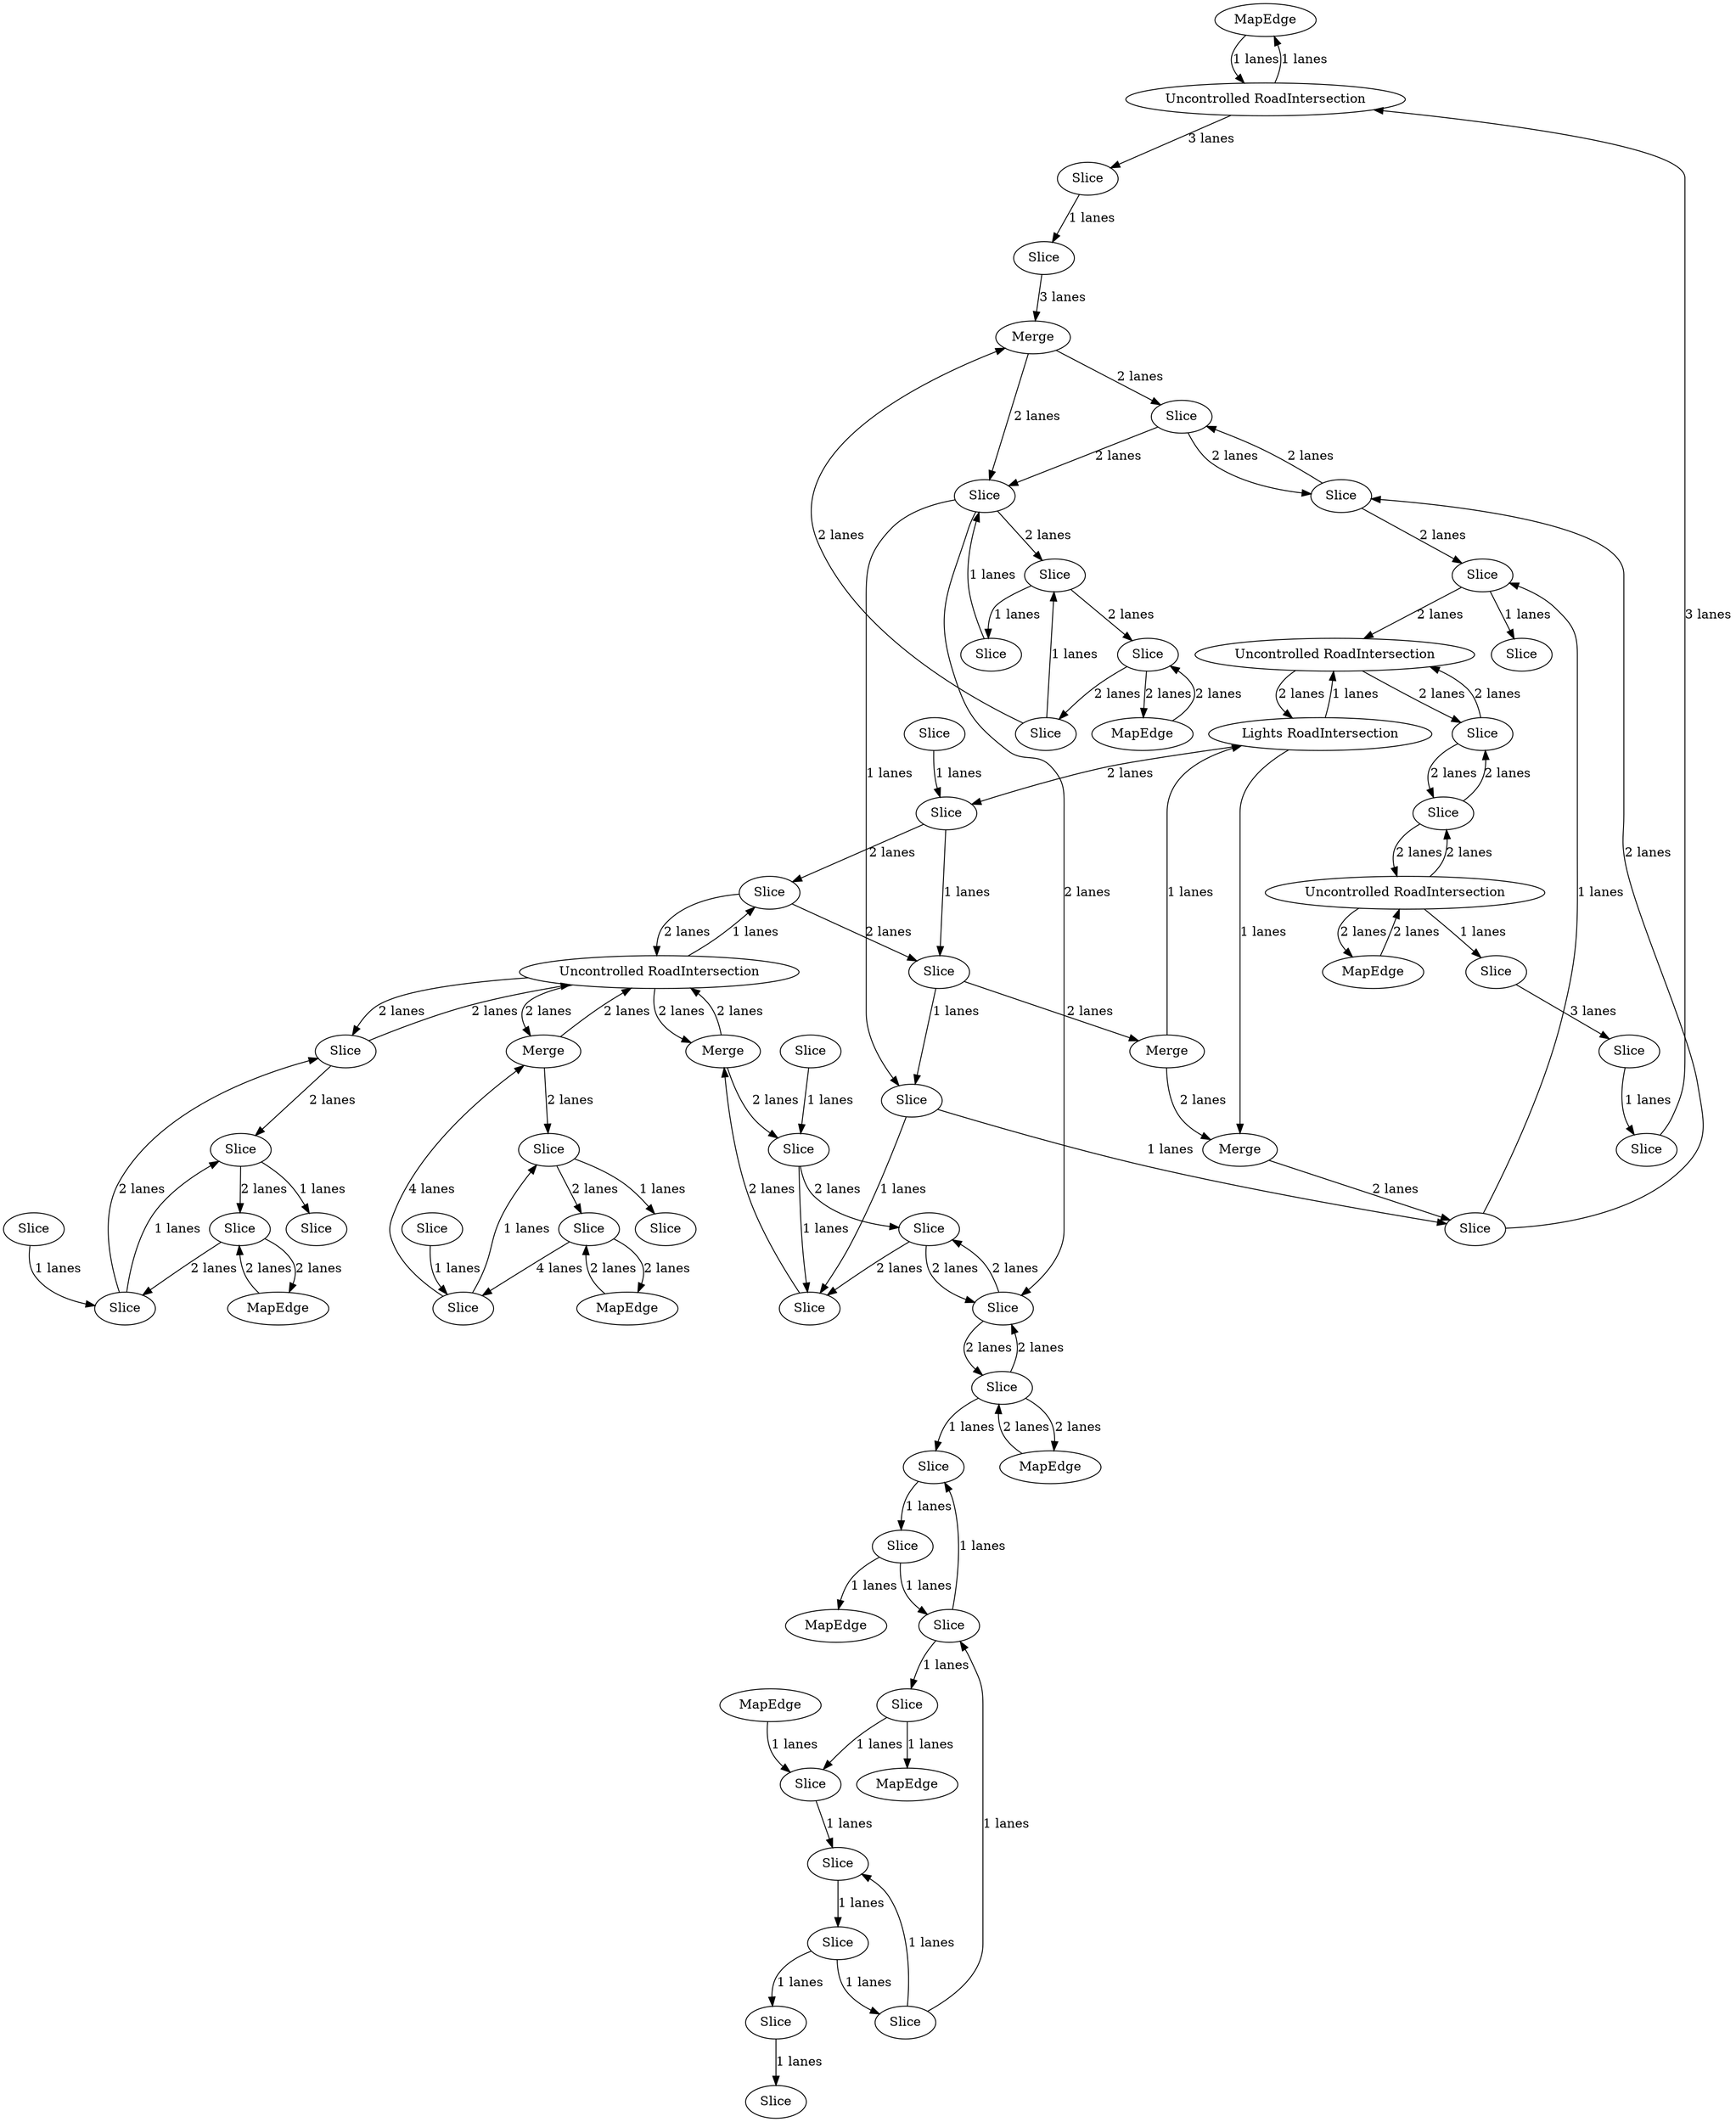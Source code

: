 digraph {
    0 [ label = "MapEdge" ]
    1 [ label = "Uncontrolled RoadIntersection" ]
    2 [ label = "Slice" ]
    3 [ label = "MapEdge" ]
    4 [ label = "Slice" ]
    5 [ label = "MapEdge" ]
    6 [ label = "Slice" ]
    7 [ label = "Slice" ]
    8 [ label = "MapEdge" ]
    9 [ label = "Slice" ]
    10 [ label = "Slice" ]
    11 [ label = "Slice" ]
    12 [ label = "Slice" ]
    13 [ label = "Slice" ]
    14 [ label = "MapEdge" ]
    15 [ label = "Slice" ]
    16 [ label = "Slice" ]
    17 [ label = "Slice" ]
    18 [ label = "Uncontrolled RoadIntersection" ]
    19 [ label = "Slice" ]
    20 [ label = "Slice" ]
    21 [ label = "Merge" ]
    22 [ label = "Slice" ]
    23 [ label = "Merge" ]
    24 [ label = "Slice" ]
    25 [ label = "Slice" ]
    26 [ label = "Slice" ]
    27 [ label = "Slice" ]
    28 [ label = "Merge" ]
    29 [ label = "Merge" ]
    30 [ label = "Lights RoadIntersection" ]
    31 [ label = "Slice" ]
    32 [ label = "Slice" ]
    33 [ label = "Slice" ]
    34 [ label = "Slice" ]
    35 [ label = "Slice" ]
    36 [ label = "Slice" ]
    37 [ label = "Slice" ]
    38 [ label = "Slice" ]
    39 [ label = "Slice" ]
    40 [ label = "Slice" ]
    41 [ label = "MapEdge" ]
    42 [ label = "MapEdge" ]
    43 [ label = "Merge" ]
    44 [ label = "Slice" ]
    45 [ label = "Slice" ]
    46 [ label = "Slice" ]
    47 [ label = "Slice" ]
    48 [ label = "Uncontrolled RoadIntersection" ]
    49 [ label = "Slice" ]
    50 [ label = "Slice" ]
    51 [ label = "Slice" ]
    52 [ label = "Slice" ]
    53 [ label = "Slice" ]
    54 [ label = "MapEdge" ]
    55 [ label = "Uncontrolled RoadIntersection" ]
    56 [ label = "Slice" ]
    57 [ label = "MapEdge" ]
    58 [ label = "Slice" ]
    59 [ label = "Slice" ]
    60 [ label = "Slice" ]
    61 [ label = "Slice" ]
    62 [ label = "Slice" ]
    63 [ label = "Slice" ]
    64 [ label = "Slice" ]
    65 [ label = "Slice" ]
    66 [ label = "Slice" ]
    67 [ label = "Slice" ]
    0 -> 1 [ label = "1 lanes" ]
    1 -> 0 [ label = "1 lanes" ]
    2 -> 39 [ label = "1 lanes" ]
    39 -> 13 [ label = "1 lanes" ]
    13 -> 3 [ label = "1 lanes" ]
    1 -> 4 [ label = "3 lanes" ]
    5 -> 12 [ label = "1 lanes" ]
    12 -> 10 [ label = "1 lanes" ]
    10 -> 7 [ label = "1 lanes" ]
    7 -> 6 [ label = "1 lanes" ]
    7 -> 9 [ label = "1 lanes" ]
    9 -> 38 [ label = "1 lanes" ]
    38 -> 11 [ label = "1 lanes" ]
    11 -> 8 [ label = "1 lanes" ]
    9 -> 10 [ label = "1 lanes" ]
    11 -> 12 [ label = "1 lanes" ]
    13 -> 38 [ label = "1 lanes" ]
    14 -> 15 [ label = "2 lanes" ]
    15 -> 14 [ label = "2 lanes" ]
    16 -> 17 [ label = "2 lanes" ]
    17 -> 16 [ label = "2 lanes" ]
    18 -> 19 [ label = "1 lanes" ]
    19 -> 18 [ label = "2 lanes" ]
    20 -> 36 [ label = "4 lanes" ]
    36 -> 21 [ label = "4 lanes" ]
    22 -> 64 [ label = "2 lanes" ]
    64 -> 23 [ label = "2 lanes" ]
    24 -> 25 [ label = "2 lanes" ]
    25 -> 24 [ label = "2 lanes" ]
    26 -> 46 [ label = "2 lanes" ]
    46 -> 43 [ label = "2 lanes" ]
    43 -> 17 [ label = "2 lanes" ]
    15 -> 33 [ label = "2 lanes" ]
    33 -> 27 [ label = "2 lanes" ]
    28 -> 31 [ label = "2 lanes" ]
    31 -> 16 [ label = "2 lanes" ]
    29 -> 30 [ label = "1 lanes" ]
    29 -> 28 [ label = "2 lanes" ]
    31 -> 65 [ label = "1 lanes" ]
    32 -> 33 [ label = "1 lanes" ]
    33 -> 59 [ label = "1 lanes" ]
    34 -> 45 [ label = "1 lanes" ]
    35 -> 36 [ label = "1 lanes" ]
    36 -> 62 [ label = "1 lanes" ]
    37 -> 58 [ label = "1 lanes" ]
    58 -> 64 [ label = "1 lanes" ]
    38 -> 39 [ label = "1 lanes" ]
    40 -> 31 [ label = "1 lanes" ]
    18 -> 21 [ label = "2 lanes" ]
    21 -> 18 [ label = "2 lanes" ]
    61 -> 40 [ label = "1 lanes" ]
    40 -> 64 [ label = "1 lanes" ]
    41 -> 2 [ label = "2 lanes" ]
    2 -> 41 [ label = "2 lanes" ]
    2 -> 67 [ label = "2 lanes" ]
    67 -> 2 [ label = "2 lanes" ]
    67 -> 22 [ label = "2 lanes" ]
    22 -> 67 [ label = "2 lanes" ]
    24 -> 48 [ label = "2 lanes" ]
    48 -> 24 [ label = "2 lanes" ]
    48 -> 42 [ label = "2 lanes" ]
    42 -> 48 [ label = "2 lanes" ]
    43 -> 44 [ label = "2 lanes" ]
    30 -> 45 [ label = "2 lanes" ]
    45 -> 19 [ label = "2 lanes" ]
    30 -> 28 [ label = "1 lanes" ]
    46 -> 50 [ label = "1 lanes" ]
    50 -> 47 [ label = "1 lanes" ]
    48 -> 49 [ label = "1 lanes" ]
    17 -> 44 [ label = "2 lanes" ]
    44 -> 50 [ label = "2 lanes" ]
    50 -> 26 [ label = "2 lanes" ]
    51 -> 52 [ label = "1 lanes" ]
    4 -> 53 [ label = "1 lanes" ]
    52 -> 1 [ label = "3 lanes" ]
    47 -> 44 [ label = "1 lanes" ]
    44 -> 40 [ label = "1 lanes" ]
    26 -> 54 [ label = "2 lanes" ]
    54 -> 26 [ label = "2 lanes" ]
    55 -> 25 [ label = "2 lanes" ]
    25 -> 55 [ label = "2 lanes" ]
    53 -> 43 [ label = "3 lanes" ]
    16 -> 65 [ label = "2 lanes" ]
    65 -> 55 [ label = "2 lanes" ]
    6 -> 56 [ label = "1 lanes" ]
    21 -> 62 [ label = "2 lanes" ]
    62 -> 20 [ label = "2 lanes" ]
    20 -> 57 [ label = "2 lanes" ]
    57 -> 20 [ label = "2 lanes" ]
    23 -> 18 [ label = "2 lanes" ]
    18 -> 23 [ label = "2 lanes" ]
    19 -> 61 [ label = "2 lanes" ]
    61 -> 29 [ label = "2 lanes" ]
    27 -> 59 [ label = "2 lanes" ]
    59 -> 15 [ label = "2 lanes" ]
    23 -> 58 [ label = "2 lanes" ]
    58 -> 22 [ label = "2 lanes" ]
    30 -> 55 [ label = "1 lanes" ]
    55 -> 30 [ label = "2 lanes" ]
    27 -> 18 [ label = "2 lanes" ]
    18 -> 27 [ label = "2 lanes" ]
    59 -> 60 [ label = "1 lanes" ]
    45 -> 61 [ label = "1 lanes" ]
    62 -> 63 [ label = "1 lanes" ]
    65 -> 66 [ label = "1 lanes" ]
    44 -> 67 [ label = "2 lanes" ]
    49 -> 51 [ label = "3 lanes" ]
}
